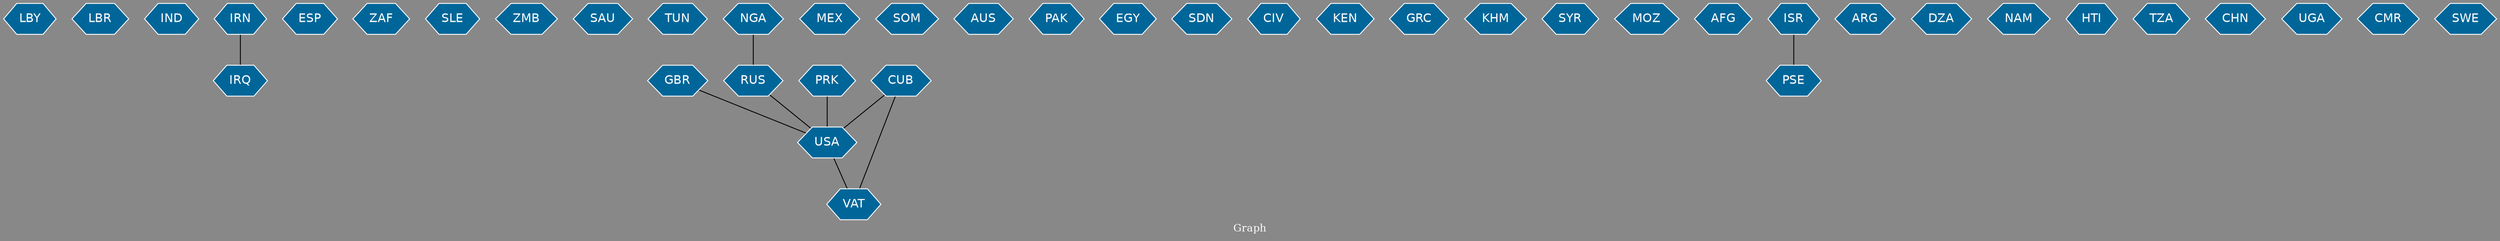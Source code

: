 // Countries together in item graph
graph {
	graph [bgcolor="#888888" fontcolor=white fontsize=12 label="Graph" outputorder=edgesfirst overlap=prism]
	node [color=white fillcolor="#006699" fontcolor=white fontname=Helvetica shape=hexagon style=filled]
	edge [arrowhead=open color=black fontcolor=white fontname=Courier fontsize=12]
		LBY [label=LBY]
		LBR [label=LBR]
		IND [label=IND]
		IRQ [label=IRQ]
		IRN [label=IRN]
		ESP [label=ESP]
		ZAF [label=ZAF]
		SLE [label=SLE]
		ZMB [label=ZMB]
		SAU [label=SAU]
		TUN [label=TUN]
		GBR [label=GBR]
		MEX [label=MEX]
		SOM [label=SOM]
		USA [label=USA]
		AUS [label=AUS]
		PAK [label=PAK]
		EGY [label=EGY]
		NGA [label=NGA]
		SDN [label=SDN]
		CIV [label=CIV]
		KEN [label=KEN]
		GRC [label=GRC]
		KHM [label=KHM]
		SYR [label=SYR]
		MOZ [label=MOZ]
		AFG [label=AFG]
		ISR [label=ISR]
		PSE [label=PSE]
		ARG [label=ARG]
		DZA [label=DZA]
		VAT [label=VAT]
		CUB [label=CUB]
		RUS [label=RUS]
		NAM [label=NAM]
		HTI [label=HTI]
		TZA [label=TZA]
		CHN [label=CHN]
		UGA [label=UGA]
		PRK [label=PRK]
		CMR [label=CMR]
		SWE [label=SWE]
			ISR -- PSE [weight=2]
			RUS -- USA [weight=1]
			USA -- VAT [weight=1]
			CUB -- VAT [weight=1]
			NGA -- RUS [weight=1]
			IRN -- IRQ [weight=1]
			GBR -- USA [weight=1]
			CUB -- USA [weight=1]
			PRK -- USA [weight=1]
}